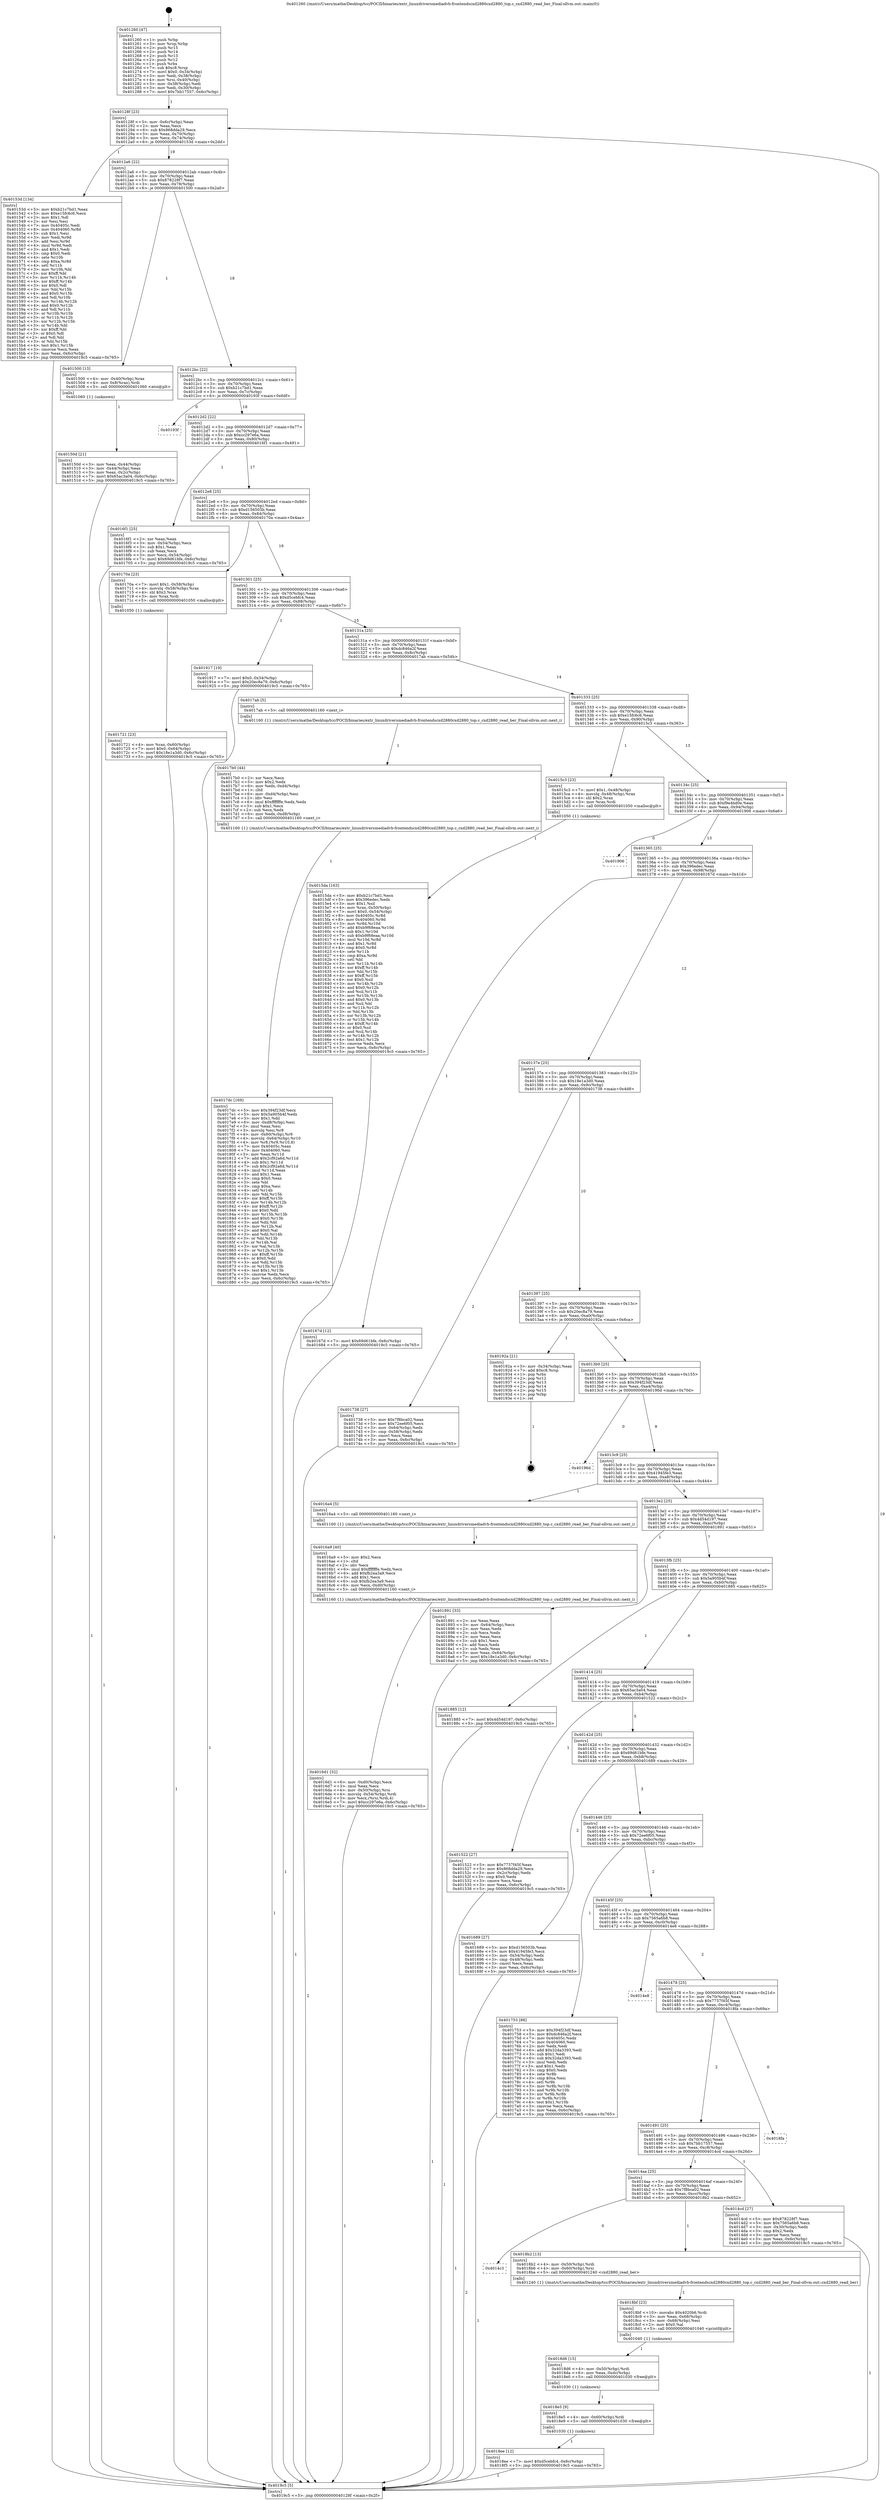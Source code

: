 digraph "0x401260" {
  label = "0x401260 (/mnt/c/Users/mathe/Desktop/tcc/POCII/binaries/extr_linuxdriversmediadvb-frontendscxd2880cxd2880_top.c_cxd2880_read_ber_Final-ollvm.out::main(0))"
  labelloc = "t"
  node[shape=record]

  Entry [label="",width=0.3,height=0.3,shape=circle,fillcolor=black,style=filled]
  "0x40128f" [label="{
     0x40128f [23]\l
     | [instrs]\l
     &nbsp;&nbsp;0x40128f \<+3\>: mov -0x6c(%rbp),%eax\l
     &nbsp;&nbsp;0x401292 \<+2\>: mov %eax,%ecx\l
     &nbsp;&nbsp;0x401294 \<+6\>: sub $0x868dda29,%ecx\l
     &nbsp;&nbsp;0x40129a \<+3\>: mov %eax,-0x70(%rbp)\l
     &nbsp;&nbsp;0x40129d \<+3\>: mov %ecx,-0x74(%rbp)\l
     &nbsp;&nbsp;0x4012a0 \<+6\>: je 000000000040153d \<main+0x2dd\>\l
  }"]
  "0x40153d" [label="{
     0x40153d [134]\l
     | [instrs]\l
     &nbsp;&nbsp;0x40153d \<+5\>: mov $0xb21c7bd1,%eax\l
     &nbsp;&nbsp;0x401542 \<+5\>: mov $0xe15fc6c6,%ecx\l
     &nbsp;&nbsp;0x401547 \<+2\>: mov $0x1,%dl\l
     &nbsp;&nbsp;0x401549 \<+2\>: xor %esi,%esi\l
     &nbsp;&nbsp;0x40154b \<+7\>: mov 0x40405c,%edi\l
     &nbsp;&nbsp;0x401552 \<+8\>: mov 0x404060,%r8d\l
     &nbsp;&nbsp;0x40155a \<+3\>: sub $0x1,%esi\l
     &nbsp;&nbsp;0x40155d \<+3\>: mov %edi,%r9d\l
     &nbsp;&nbsp;0x401560 \<+3\>: add %esi,%r9d\l
     &nbsp;&nbsp;0x401563 \<+4\>: imul %r9d,%edi\l
     &nbsp;&nbsp;0x401567 \<+3\>: and $0x1,%edi\l
     &nbsp;&nbsp;0x40156a \<+3\>: cmp $0x0,%edi\l
     &nbsp;&nbsp;0x40156d \<+4\>: sete %r10b\l
     &nbsp;&nbsp;0x401571 \<+4\>: cmp $0xa,%r8d\l
     &nbsp;&nbsp;0x401575 \<+4\>: setl %r11b\l
     &nbsp;&nbsp;0x401579 \<+3\>: mov %r10b,%bl\l
     &nbsp;&nbsp;0x40157c \<+3\>: xor $0xff,%bl\l
     &nbsp;&nbsp;0x40157f \<+3\>: mov %r11b,%r14b\l
     &nbsp;&nbsp;0x401582 \<+4\>: xor $0xff,%r14b\l
     &nbsp;&nbsp;0x401586 \<+3\>: xor $0x0,%dl\l
     &nbsp;&nbsp;0x401589 \<+3\>: mov %bl,%r15b\l
     &nbsp;&nbsp;0x40158c \<+4\>: and $0x0,%r15b\l
     &nbsp;&nbsp;0x401590 \<+3\>: and %dl,%r10b\l
     &nbsp;&nbsp;0x401593 \<+3\>: mov %r14b,%r12b\l
     &nbsp;&nbsp;0x401596 \<+4\>: and $0x0,%r12b\l
     &nbsp;&nbsp;0x40159a \<+3\>: and %dl,%r11b\l
     &nbsp;&nbsp;0x40159d \<+3\>: or %r10b,%r15b\l
     &nbsp;&nbsp;0x4015a0 \<+3\>: or %r11b,%r12b\l
     &nbsp;&nbsp;0x4015a3 \<+3\>: xor %r12b,%r15b\l
     &nbsp;&nbsp;0x4015a6 \<+3\>: or %r14b,%bl\l
     &nbsp;&nbsp;0x4015a9 \<+3\>: xor $0xff,%bl\l
     &nbsp;&nbsp;0x4015ac \<+3\>: or $0x0,%dl\l
     &nbsp;&nbsp;0x4015af \<+2\>: and %dl,%bl\l
     &nbsp;&nbsp;0x4015b1 \<+3\>: or %bl,%r15b\l
     &nbsp;&nbsp;0x4015b4 \<+4\>: test $0x1,%r15b\l
     &nbsp;&nbsp;0x4015b8 \<+3\>: cmovne %ecx,%eax\l
     &nbsp;&nbsp;0x4015bb \<+3\>: mov %eax,-0x6c(%rbp)\l
     &nbsp;&nbsp;0x4015be \<+5\>: jmp 00000000004019c5 \<main+0x765\>\l
  }"]
  "0x4012a6" [label="{
     0x4012a6 [22]\l
     | [instrs]\l
     &nbsp;&nbsp;0x4012a6 \<+5\>: jmp 00000000004012ab \<main+0x4b\>\l
     &nbsp;&nbsp;0x4012ab \<+3\>: mov -0x70(%rbp),%eax\l
     &nbsp;&nbsp;0x4012ae \<+5\>: sub $0x878228f7,%eax\l
     &nbsp;&nbsp;0x4012b3 \<+3\>: mov %eax,-0x78(%rbp)\l
     &nbsp;&nbsp;0x4012b6 \<+6\>: je 0000000000401500 \<main+0x2a0\>\l
  }"]
  Exit [label="",width=0.3,height=0.3,shape=circle,fillcolor=black,style=filled,peripheries=2]
  "0x401500" [label="{
     0x401500 [13]\l
     | [instrs]\l
     &nbsp;&nbsp;0x401500 \<+4\>: mov -0x40(%rbp),%rax\l
     &nbsp;&nbsp;0x401504 \<+4\>: mov 0x8(%rax),%rdi\l
     &nbsp;&nbsp;0x401508 \<+5\>: call 0000000000401060 \<atoi@plt\>\l
     | [calls]\l
     &nbsp;&nbsp;0x401060 \{1\} (unknown)\l
  }"]
  "0x4012bc" [label="{
     0x4012bc [22]\l
     | [instrs]\l
     &nbsp;&nbsp;0x4012bc \<+5\>: jmp 00000000004012c1 \<main+0x61\>\l
     &nbsp;&nbsp;0x4012c1 \<+3\>: mov -0x70(%rbp),%eax\l
     &nbsp;&nbsp;0x4012c4 \<+5\>: sub $0xb21c7bd1,%eax\l
     &nbsp;&nbsp;0x4012c9 \<+3\>: mov %eax,-0x7c(%rbp)\l
     &nbsp;&nbsp;0x4012cc \<+6\>: je 000000000040193f \<main+0x6df\>\l
  }"]
  "0x4018ee" [label="{
     0x4018ee [12]\l
     | [instrs]\l
     &nbsp;&nbsp;0x4018ee \<+7\>: movl $0xd5cebfc4,-0x6c(%rbp)\l
     &nbsp;&nbsp;0x4018f5 \<+5\>: jmp 00000000004019c5 \<main+0x765\>\l
  }"]
  "0x40193f" [label="{
     0x40193f\l
  }", style=dashed]
  "0x4012d2" [label="{
     0x4012d2 [22]\l
     | [instrs]\l
     &nbsp;&nbsp;0x4012d2 \<+5\>: jmp 00000000004012d7 \<main+0x77\>\l
     &nbsp;&nbsp;0x4012d7 \<+3\>: mov -0x70(%rbp),%eax\l
     &nbsp;&nbsp;0x4012da \<+5\>: sub $0xcc297e6a,%eax\l
     &nbsp;&nbsp;0x4012df \<+3\>: mov %eax,-0x80(%rbp)\l
     &nbsp;&nbsp;0x4012e2 \<+6\>: je 00000000004016f1 \<main+0x491\>\l
  }"]
  "0x4018e5" [label="{
     0x4018e5 [9]\l
     | [instrs]\l
     &nbsp;&nbsp;0x4018e5 \<+4\>: mov -0x60(%rbp),%rdi\l
     &nbsp;&nbsp;0x4018e9 \<+5\>: call 0000000000401030 \<free@plt\>\l
     | [calls]\l
     &nbsp;&nbsp;0x401030 \{1\} (unknown)\l
  }"]
  "0x4016f1" [label="{
     0x4016f1 [25]\l
     | [instrs]\l
     &nbsp;&nbsp;0x4016f1 \<+2\>: xor %eax,%eax\l
     &nbsp;&nbsp;0x4016f3 \<+3\>: mov -0x54(%rbp),%ecx\l
     &nbsp;&nbsp;0x4016f6 \<+3\>: sub $0x1,%eax\l
     &nbsp;&nbsp;0x4016f9 \<+2\>: sub %eax,%ecx\l
     &nbsp;&nbsp;0x4016fb \<+3\>: mov %ecx,-0x54(%rbp)\l
     &nbsp;&nbsp;0x4016fe \<+7\>: movl $0x69d61bfe,-0x6c(%rbp)\l
     &nbsp;&nbsp;0x401705 \<+5\>: jmp 00000000004019c5 \<main+0x765\>\l
  }"]
  "0x4012e8" [label="{
     0x4012e8 [25]\l
     | [instrs]\l
     &nbsp;&nbsp;0x4012e8 \<+5\>: jmp 00000000004012ed \<main+0x8d\>\l
     &nbsp;&nbsp;0x4012ed \<+3\>: mov -0x70(%rbp),%eax\l
     &nbsp;&nbsp;0x4012f0 \<+5\>: sub $0xd156503b,%eax\l
     &nbsp;&nbsp;0x4012f5 \<+6\>: mov %eax,-0x84(%rbp)\l
     &nbsp;&nbsp;0x4012fb \<+6\>: je 000000000040170a \<main+0x4aa\>\l
  }"]
  "0x4018d6" [label="{
     0x4018d6 [15]\l
     | [instrs]\l
     &nbsp;&nbsp;0x4018d6 \<+4\>: mov -0x50(%rbp),%rdi\l
     &nbsp;&nbsp;0x4018da \<+6\>: mov %eax,-0xdc(%rbp)\l
     &nbsp;&nbsp;0x4018e0 \<+5\>: call 0000000000401030 \<free@plt\>\l
     | [calls]\l
     &nbsp;&nbsp;0x401030 \{1\} (unknown)\l
  }"]
  "0x40170a" [label="{
     0x40170a [23]\l
     | [instrs]\l
     &nbsp;&nbsp;0x40170a \<+7\>: movl $0x1,-0x58(%rbp)\l
     &nbsp;&nbsp;0x401711 \<+4\>: movslq -0x58(%rbp),%rax\l
     &nbsp;&nbsp;0x401715 \<+4\>: shl $0x3,%rax\l
     &nbsp;&nbsp;0x401719 \<+3\>: mov %rax,%rdi\l
     &nbsp;&nbsp;0x40171c \<+5\>: call 0000000000401050 \<malloc@plt\>\l
     | [calls]\l
     &nbsp;&nbsp;0x401050 \{1\} (unknown)\l
  }"]
  "0x401301" [label="{
     0x401301 [25]\l
     | [instrs]\l
     &nbsp;&nbsp;0x401301 \<+5\>: jmp 0000000000401306 \<main+0xa6\>\l
     &nbsp;&nbsp;0x401306 \<+3\>: mov -0x70(%rbp),%eax\l
     &nbsp;&nbsp;0x401309 \<+5\>: sub $0xd5cebfc4,%eax\l
     &nbsp;&nbsp;0x40130e \<+6\>: mov %eax,-0x88(%rbp)\l
     &nbsp;&nbsp;0x401314 \<+6\>: je 0000000000401917 \<main+0x6b7\>\l
  }"]
  "0x4018bf" [label="{
     0x4018bf [23]\l
     | [instrs]\l
     &nbsp;&nbsp;0x4018bf \<+10\>: movabs $0x4020b6,%rdi\l
     &nbsp;&nbsp;0x4018c9 \<+3\>: mov %eax,-0x68(%rbp)\l
     &nbsp;&nbsp;0x4018cc \<+3\>: mov -0x68(%rbp),%esi\l
     &nbsp;&nbsp;0x4018cf \<+2\>: mov $0x0,%al\l
     &nbsp;&nbsp;0x4018d1 \<+5\>: call 0000000000401040 \<printf@plt\>\l
     | [calls]\l
     &nbsp;&nbsp;0x401040 \{1\} (unknown)\l
  }"]
  "0x401917" [label="{
     0x401917 [19]\l
     | [instrs]\l
     &nbsp;&nbsp;0x401917 \<+7\>: movl $0x0,-0x34(%rbp)\l
     &nbsp;&nbsp;0x40191e \<+7\>: movl $0x20ec8a79,-0x6c(%rbp)\l
     &nbsp;&nbsp;0x401925 \<+5\>: jmp 00000000004019c5 \<main+0x765\>\l
  }"]
  "0x40131a" [label="{
     0x40131a [25]\l
     | [instrs]\l
     &nbsp;&nbsp;0x40131a \<+5\>: jmp 000000000040131f \<main+0xbf\>\l
     &nbsp;&nbsp;0x40131f \<+3\>: mov -0x70(%rbp),%eax\l
     &nbsp;&nbsp;0x401322 \<+5\>: sub $0xdc846a2f,%eax\l
     &nbsp;&nbsp;0x401327 \<+6\>: mov %eax,-0x8c(%rbp)\l
     &nbsp;&nbsp;0x40132d \<+6\>: je 00000000004017ab \<main+0x54b\>\l
  }"]
  "0x4014c3" [label="{
     0x4014c3\l
  }", style=dashed]
  "0x4017ab" [label="{
     0x4017ab [5]\l
     | [instrs]\l
     &nbsp;&nbsp;0x4017ab \<+5\>: call 0000000000401160 \<next_i\>\l
     | [calls]\l
     &nbsp;&nbsp;0x401160 \{1\} (/mnt/c/Users/mathe/Desktop/tcc/POCII/binaries/extr_linuxdriversmediadvb-frontendscxd2880cxd2880_top.c_cxd2880_read_ber_Final-ollvm.out::next_i)\l
  }"]
  "0x401333" [label="{
     0x401333 [25]\l
     | [instrs]\l
     &nbsp;&nbsp;0x401333 \<+5\>: jmp 0000000000401338 \<main+0xd8\>\l
     &nbsp;&nbsp;0x401338 \<+3\>: mov -0x70(%rbp),%eax\l
     &nbsp;&nbsp;0x40133b \<+5\>: sub $0xe15fc6c6,%eax\l
     &nbsp;&nbsp;0x401340 \<+6\>: mov %eax,-0x90(%rbp)\l
     &nbsp;&nbsp;0x401346 \<+6\>: je 00000000004015c3 \<main+0x363\>\l
  }"]
  "0x4018b2" [label="{
     0x4018b2 [13]\l
     | [instrs]\l
     &nbsp;&nbsp;0x4018b2 \<+4\>: mov -0x50(%rbp),%rdi\l
     &nbsp;&nbsp;0x4018b6 \<+4\>: mov -0x60(%rbp),%rsi\l
     &nbsp;&nbsp;0x4018ba \<+5\>: call 0000000000401240 \<cxd2880_read_ber\>\l
     | [calls]\l
     &nbsp;&nbsp;0x401240 \{1\} (/mnt/c/Users/mathe/Desktop/tcc/POCII/binaries/extr_linuxdriversmediadvb-frontendscxd2880cxd2880_top.c_cxd2880_read_ber_Final-ollvm.out::cxd2880_read_ber)\l
  }"]
  "0x4015c3" [label="{
     0x4015c3 [23]\l
     | [instrs]\l
     &nbsp;&nbsp;0x4015c3 \<+7\>: movl $0x1,-0x48(%rbp)\l
     &nbsp;&nbsp;0x4015ca \<+4\>: movslq -0x48(%rbp),%rax\l
     &nbsp;&nbsp;0x4015ce \<+4\>: shl $0x2,%rax\l
     &nbsp;&nbsp;0x4015d2 \<+3\>: mov %rax,%rdi\l
     &nbsp;&nbsp;0x4015d5 \<+5\>: call 0000000000401050 \<malloc@plt\>\l
     | [calls]\l
     &nbsp;&nbsp;0x401050 \{1\} (unknown)\l
  }"]
  "0x40134c" [label="{
     0x40134c [25]\l
     | [instrs]\l
     &nbsp;&nbsp;0x40134c \<+5\>: jmp 0000000000401351 \<main+0xf1\>\l
     &nbsp;&nbsp;0x401351 \<+3\>: mov -0x70(%rbp),%eax\l
     &nbsp;&nbsp;0x401354 \<+5\>: sub $0xf9e4bd0e,%eax\l
     &nbsp;&nbsp;0x401359 \<+6\>: mov %eax,-0x94(%rbp)\l
     &nbsp;&nbsp;0x40135f \<+6\>: je 0000000000401906 \<main+0x6a6\>\l
  }"]
  "0x4017dc" [label="{
     0x4017dc [169]\l
     | [instrs]\l
     &nbsp;&nbsp;0x4017dc \<+5\>: mov $0x394f23df,%ecx\l
     &nbsp;&nbsp;0x4017e1 \<+5\>: mov $0x5a905b4f,%edx\l
     &nbsp;&nbsp;0x4017e6 \<+3\>: mov $0x1,%dil\l
     &nbsp;&nbsp;0x4017e9 \<+6\>: mov -0xd8(%rbp),%esi\l
     &nbsp;&nbsp;0x4017ef \<+3\>: imul %eax,%esi\l
     &nbsp;&nbsp;0x4017f2 \<+3\>: movslq %esi,%r8\l
     &nbsp;&nbsp;0x4017f5 \<+4\>: mov -0x60(%rbp),%r9\l
     &nbsp;&nbsp;0x4017f9 \<+4\>: movslq -0x64(%rbp),%r10\l
     &nbsp;&nbsp;0x4017fd \<+4\>: mov %r8,(%r9,%r10,8)\l
     &nbsp;&nbsp;0x401801 \<+7\>: mov 0x40405c,%eax\l
     &nbsp;&nbsp;0x401808 \<+7\>: mov 0x404060,%esi\l
     &nbsp;&nbsp;0x40180f \<+3\>: mov %eax,%r11d\l
     &nbsp;&nbsp;0x401812 \<+7\>: add $0x2cf92a6d,%r11d\l
     &nbsp;&nbsp;0x401819 \<+4\>: sub $0x1,%r11d\l
     &nbsp;&nbsp;0x40181d \<+7\>: sub $0x2cf92a6d,%r11d\l
     &nbsp;&nbsp;0x401824 \<+4\>: imul %r11d,%eax\l
     &nbsp;&nbsp;0x401828 \<+3\>: and $0x1,%eax\l
     &nbsp;&nbsp;0x40182b \<+3\>: cmp $0x0,%eax\l
     &nbsp;&nbsp;0x40182e \<+3\>: sete %bl\l
     &nbsp;&nbsp;0x401831 \<+3\>: cmp $0xa,%esi\l
     &nbsp;&nbsp;0x401834 \<+4\>: setl %r14b\l
     &nbsp;&nbsp;0x401838 \<+3\>: mov %bl,%r15b\l
     &nbsp;&nbsp;0x40183b \<+4\>: xor $0xff,%r15b\l
     &nbsp;&nbsp;0x40183f \<+3\>: mov %r14b,%r12b\l
     &nbsp;&nbsp;0x401842 \<+4\>: xor $0xff,%r12b\l
     &nbsp;&nbsp;0x401846 \<+4\>: xor $0x0,%dil\l
     &nbsp;&nbsp;0x40184a \<+3\>: mov %r15b,%r13b\l
     &nbsp;&nbsp;0x40184d \<+4\>: and $0x0,%r13b\l
     &nbsp;&nbsp;0x401851 \<+3\>: and %dil,%bl\l
     &nbsp;&nbsp;0x401854 \<+3\>: mov %r12b,%al\l
     &nbsp;&nbsp;0x401857 \<+2\>: and $0x0,%al\l
     &nbsp;&nbsp;0x401859 \<+3\>: and %dil,%r14b\l
     &nbsp;&nbsp;0x40185c \<+3\>: or %bl,%r13b\l
     &nbsp;&nbsp;0x40185f \<+3\>: or %r14b,%al\l
     &nbsp;&nbsp;0x401862 \<+3\>: xor %al,%r13b\l
     &nbsp;&nbsp;0x401865 \<+3\>: or %r12b,%r15b\l
     &nbsp;&nbsp;0x401868 \<+4\>: xor $0xff,%r15b\l
     &nbsp;&nbsp;0x40186c \<+4\>: or $0x0,%dil\l
     &nbsp;&nbsp;0x401870 \<+3\>: and %dil,%r15b\l
     &nbsp;&nbsp;0x401873 \<+3\>: or %r15b,%r13b\l
     &nbsp;&nbsp;0x401876 \<+4\>: test $0x1,%r13b\l
     &nbsp;&nbsp;0x40187a \<+3\>: cmovne %edx,%ecx\l
     &nbsp;&nbsp;0x40187d \<+3\>: mov %ecx,-0x6c(%rbp)\l
     &nbsp;&nbsp;0x401880 \<+5\>: jmp 00000000004019c5 \<main+0x765\>\l
  }"]
  "0x401906" [label="{
     0x401906\l
  }", style=dashed]
  "0x401365" [label="{
     0x401365 [25]\l
     | [instrs]\l
     &nbsp;&nbsp;0x401365 \<+5\>: jmp 000000000040136a \<main+0x10a\>\l
     &nbsp;&nbsp;0x40136a \<+3\>: mov -0x70(%rbp),%eax\l
     &nbsp;&nbsp;0x40136d \<+5\>: sub $0x396edec,%eax\l
     &nbsp;&nbsp;0x401372 \<+6\>: mov %eax,-0x98(%rbp)\l
     &nbsp;&nbsp;0x401378 \<+6\>: je 000000000040167d \<main+0x41d\>\l
  }"]
  "0x4017b0" [label="{
     0x4017b0 [44]\l
     | [instrs]\l
     &nbsp;&nbsp;0x4017b0 \<+2\>: xor %ecx,%ecx\l
     &nbsp;&nbsp;0x4017b2 \<+5\>: mov $0x2,%edx\l
     &nbsp;&nbsp;0x4017b7 \<+6\>: mov %edx,-0xd4(%rbp)\l
     &nbsp;&nbsp;0x4017bd \<+1\>: cltd\l
     &nbsp;&nbsp;0x4017be \<+6\>: mov -0xd4(%rbp),%esi\l
     &nbsp;&nbsp;0x4017c4 \<+2\>: idiv %esi\l
     &nbsp;&nbsp;0x4017c6 \<+6\>: imul $0xfffffffe,%edx,%edx\l
     &nbsp;&nbsp;0x4017cc \<+3\>: sub $0x1,%ecx\l
     &nbsp;&nbsp;0x4017cf \<+2\>: sub %ecx,%edx\l
     &nbsp;&nbsp;0x4017d1 \<+6\>: mov %edx,-0xd8(%rbp)\l
     &nbsp;&nbsp;0x4017d7 \<+5\>: call 0000000000401160 \<next_i\>\l
     | [calls]\l
     &nbsp;&nbsp;0x401160 \{1\} (/mnt/c/Users/mathe/Desktop/tcc/POCII/binaries/extr_linuxdriversmediadvb-frontendscxd2880cxd2880_top.c_cxd2880_read_ber_Final-ollvm.out::next_i)\l
  }"]
  "0x40167d" [label="{
     0x40167d [12]\l
     | [instrs]\l
     &nbsp;&nbsp;0x40167d \<+7\>: movl $0x69d61bfe,-0x6c(%rbp)\l
     &nbsp;&nbsp;0x401684 \<+5\>: jmp 00000000004019c5 \<main+0x765\>\l
  }"]
  "0x40137e" [label="{
     0x40137e [25]\l
     | [instrs]\l
     &nbsp;&nbsp;0x40137e \<+5\>: jmp 0000000000401383 \<main+0x123\>\l
     &nbsp;&nbsp;0x401383 \<+3\>: mov -0x70(%rbp),%eax\l
     &nbsp;&nbsp;0x401386 \<+5\>: sub $0x18e1a3d0,%eax\l
     &nbsp;&nbsp;0x40138b \<+6\>: mov %eax,-0x9c(%rbp)\l
     &nbsp;&nbsp;0x401391 \<+6\>: je 0000000000401738 \<main+0x4d8\>\l
  }"]
  "0x401721" [label="{
     0x401721 [23]\l
     | [instrs]\l
     &nbsp;&nbsp;0x401721 \<+4\>: mov %rax,-0x60(%rbp)\l
     &nbsp;&nbsp;0x401725 \<+7\>: movl $0x0,-0x64(%rbp)\l
     &nbsp;&nbsp;0x40172c \<+7\>: movl $0x18e1a3d0,-0x6c(%rbp)\l
     &nbsp;&nbsp;0x401733 \<+5\>: jmp 00000000004019c5 \<main+0x765\>\l
  }"]
  "0x401738" [label="{
     0x401738 [27]\l
     | [instrs]\l
     &nbsp;&nbsp;0x401738 \<+5\>: mov $0x7f8bca02,%eax\l
     &nbsp;&nbsp;0x40173d \<+5\>: mov $0x72ee6f05,%ecx\l
     &nbsp;&nbsp;0x401742 \<+3\>: mov -0x64(%rbp),%edx\l
     &nbsp;&nbsp;0x401745 \<+3\>: cmp -0x58(%rbp),%edx\l
     &nbsp;&nbsp;0x401748 \<+3\>: cmovl %ecx,%eax\l
     &nbsp;&nbsp;0x40174b \<+3\>: mov %eax,-0x6c(%rbp)\l
     &nbsp;&nbsp;0x40174e \<+5\>: jmp 00000000004019c5 \<main+0x765\>\l
  }"]
  "0x401397" [label="{
     0x401397 [25]\l
     | [instrs]\l
     &nbsp;&nbsp;0x401397 \<+5\>: jmp 000000000040139c \<main+0x13c\>\l
     &nbsp;&nbsp;0x40139c \<+3\>: mov -0x70(%rbp),%eax\l
     &nbsp;&nbsp;0x40139f \<+5\>: sub $0x20ec8a79,%eax\l
     &nbsp;&nbsp;0x4013a4 \<+6\>: mov %eax,-0xa0(%rbp)\l
     &nbsp;&nbsp;0x4013aa \<+6\>: je 000000000040192a \<main+0x6ca\>\l
  }"]
  "0x4016d1" [label="{
     0x4016d1 [32]\l
     | [instrs]\l
     &nbsp;&nbsp;0x4016d1 \<+6\>: mov -0xd0(%rbp),%ecx\l
     &nbsp;&nbsp;0x4016d7 \<+3\>: imul %eax,%ecx\l
     &nbsp;&nbsp;0x4016da \<+4\>: mov -0x50(%rbp),%rsi\l
     &nbsp;&nbsp;0x4016de \<+4\>: movslq -0x54(%rbp),%rdi\l
     &nbsp;&nbsp;0x4016e2 \<+3\>: mov %ecx,(%rsi,%rdi,4)\l
     &nbsp;&nbsp;0x4016e5 \<+7\>: movl $0xcc297e6a,-0x6c(%rbp)\l
     &nbsp;&nbsp;0x4016ec \<+5\>: jmp 00000000004019c5 \<main+0x765\>\l
  }"]
  "0x40192a" [label="{
     0x40192a [21]\l
     | [instrs]\l
     &nbsp;&nbsp;0x40192a \<+3\>: mov -0x34(%rbp),%eax\l
     &nbsp;&nbsp;0x40192d \<+7\>: add $0xc8,%rsp\l
     &nbsp;&nbsp;0x401934 \<+1\>: pop %rbx\l
     &nbsp;&nbsp;0x401935 \<+2\>: pop %r12\l
     &nbsp;&nbsp;0x401937 \<+2\>: pop %r13\l
     &nbsp;&nbsp;0x401939 \<+2\>: pop %r14\l
     &nbsp;&nbsp;0x40193b \<+2\>: pop %r15\l
     &nbsp;&nbsp;0x40193d \<+1\>: pop %rbp\l
     &nbsp;&nbsp;0x40193e \<+1\>: ret\l
  }"]
  "0x4013b0" [label="{
     0x4013b0 [25]\l
     | [instrs]\l
     &nbsp;&nbsp;0x4013b0 \<+5\>: jmp 00000000004013b5 \<main+0x155\>\l
     &nbsp;&nbsp;0x4013b5 \<+3\>: mov -0x70(%rbp),%eax\l
     &nbsp;&nbsp;0x4013b8 \<+5\>: sub $0x394f23df,%eax\l
     &nbsp;&nbsp;0x4013bd \<+6\>: mov %eax,-0xa4(%rbp)\l
     &nbsp;&nbsp;0x4013c3 \<+6\>: je 000000000040196d \<main+0x70d\>\l
  }"]
  "0x4016a9" [label="{
     0x4016a9 [40]\l
     | [instrs]\l
     &nbsp;&nbsp;0x4016a9 \<+5\>: mov $0x2,%ecx\l
     &nbsp;&nbsp;0x4016ae \<+1\>: cltd\l
     &nbsp;&nbsp;0x4016af \<+2\>: idiv %ecx\l
     &nbsp;&nbsp;0x4016b1 \<+6\>: imul $0xfffffffe,%edx,%ecx\l
     &nbsp;&nbsp;0x4016b7 \<+6\>: add $0xfb2ea3a9,%ecx\l
     &nbsp;&nbsp;0x4016bd \<+3\>: add $0x1,%ecx\l
     &nbsp;&nbsp;0x4016c0 \<+6\>: sub $0xfb2ea3a9,%ecx\l
     &nbsp;&nbsp;0x4016c6 \<+6\>: mov %ecx,-0xd0(%rbp)\l
     &nbsp;&nbsp;0x4016cc \<+5\>: call 0000000000401160 \<next_i\>\l
     | [calls]\l
     &nbsp;&nbsp;0x401160 \{1\} (/mnt/c/Users/mathe/Desktop/tcc/POCII/binaries/extr_linuxdriversmediadvb-frontendscxd2880cxd2880_top.c_cxd2880_read_ber_Final-ollvm.out::next_i)\l
  }"]
  "0x40196d" [label="{
     0x40196d\l
  }", style=dashed]
  "0x4013c9" [label="{
     0x4013c9 [25]\l
     | [instrs]\l
     &nbsp;&nbsp;0x4013c9 \<+5\>: jmp 00000000004013ce \<main+0x16e\>\l
     &nbsp;&nbsp;0x4013ce \<+3\>: mov -0x70(%rbp),%eax\l
     &nbsp;&nbsp;0x4013d1 \<+5\>: sub $0x41945fe3,%eax\l
     &nbsp;&nbsp;0x4013d6 \<+6\>: mov %eax,-0xa8(%rbp)\l
     &nbsp;&nbsp;0x4013dc \<+6\>: je 00000000004016a4 \<main+0x444\>\l
  }"]
  "0x4015da" [label="{
     0x4015da [163]\l
     | [instrs]\l
     &nbsp;&nbsp;0x4015da \<+5\>: mov $0xb21c7bd1,%ecx\l
     &nbsp;&nbsp;0x4015df \<+5\>: mov $0x396edec,%edx\l
     &nbsp;&nbsp;0x4015e4 \<+3\>: mov $0x1,%sil\l
     &nbsp;&nbsp;0x4015e7 \<+4\>: mov %rax,-0x50(%rbp)\l
     &nbsp;&nbsp;0x4015eb \<+7\>: movl $0x0,-0x54(%rbp)\l
     &nbsp;&nbsp;0x4015f2 \<+8\>: mov 0x40405c,%r8d\l
     &nbsp;&nbsp;0x4015fa \<+8\>: mov 0x404060,%r9d\l
     &nbsp;&nbsp;0x401602 \<+3\>: mov %r8d,%r10d\l
     &nbsp;&nbsp;0x401605 \<+7\>: add $0xb9f68eaa,%r10d\l
     &nbsp;&nbsp;0x40160c \<+4\>: sub $0x1,%r10d\l
     &nbsp;&nbsp;0x401610 \<+7\>: sub $0xb9f68eaa,%r10d\l
     &nbsp;&nbsp;0x401617 \<+4\>: imul %r10d,%r8d\l
     &nbsp;&nbsp;0x40161b \<+4\>: and $0x1,%r8d\l
     &nbsp;&nbsp;0x40161f \<+4\>: cmp $0x0,%r8d\l
     &nbsp;&nbsp;0x401623 \<+4\>: sete %r11b\l
     &nbsp;&nbsp;0x401627 \<+4\>: cmp $0xa,%r9d\l
     &nbsp;&nbsp;0x40162b \<+3\>: setl %bl\l
     &nbsp;&nbsp;0x40162e \<+3\>: mov %r11b,%r14b\l
     &nbsp;&nbsp;0x401631 \<+4\>: xor $0xff,%r14b\l
     &nbsp;&nbsp;0x401635 \<+3\>: mov %bl,%r15b\l
     &nbsp;&nbsp;0x401638 \<+4\>: xor $0xff,%r15b\l
     &nbsp;&nbsp;0x40163c \<+4\>: xor $0x0,%sil\l
     &nbsp;&nbsp;0x401640 \<+3\>: mov %r14b,%r12b\l
     &nbsp;&nbsp;0x401643 \<+4\>: and $0x0,%r12b\l
     &nbsp;&nbsp;0x401647 \<+3\>: and %sil,%r11b\l
     &nbsp;&nbsp;0x40164a \<+3\>: mov %r15b,%r13b\l
     &nbsp;&nbsp;0x40164d \<+4\>: and $0x0,%r13b\l
     &nbsp;&nbsp;0x401651 \<+3\>: and %sil,%bl\l
     &nbsp;&nbsp;0x401654 \<+3\>: or %r11b,%r12b\l
     &nbsp;&nbsp;0x401657 \<+3\>: or %bl,%r13b\l
     &nbsp;&nbsp;0x40165a \<+3\>: xor %r13b,%r12b\l
     &nbsp;&nbsp;0x40165d \<+3\>: or %r15b,%r14b\l
     &nbsp;&nbsp;0x401660 \<+4\>: xor $0xff,%r14b\l
     &nbsp;&nbsp;0x401664 \<+4\>: or $0x0,%sil\l
     &nbsp;&nbsp;0x401668 \<+3\>: and %sil,%r14b\l
     &nbsp;&nbsp;0x40166b \<+3\>: or %r14b,%r12b\l
     &nbsp;&nbsp;0x40166e \<+4\>: test $0x1,%r12b\l
     &nbsp;&nbsp;0x401672 \<+3\>: cmovne %edx,%ecx\l
     &nbsp;&nbsp;0x401675 \<+3\>: mov %ecx,-0x6c(%rbp)\l
     &nbsp;&nbsp;0x401678 \<+5\>: jmp 00000000004019c5 \<main+0x765\>\l
  }"]
  "0x4016a4" [label="{
     0x4016a4 [5]\l
     | [instrs]\l
     &nbsp;&nbsp;0x4016a4 \<+5\>: call 0000000000401160 \<next_i\>\l
     | [calls]\l
     &nbsp;&nbsp;0x401160 \{1\} (/mnt/c/Users/mathe/Desktop/tcc/POCII/binaries/extr_linuxdriversmediadvb-frontendscxd2880cxd2880_top.c_cxd2880_read_ber_Final-ollvm.out::next_i)\l
  }"]
  "0x4013e2" [label="{
     0x4013e2 [25]\l
     | [instrs]\l
     &nbsp;&nbsp;0x4013e2 \<+5\>: jmp 00000000004013e7 \<main+0x187\>\l
     &nbsp;&nbsp;0x4013e7 \<+3\>: mov -0x70(%rbp),%eax\l
     &nbsp;&nbsp;0x4013ea \<+5\>: sub $0x4d54d197,%eax\l
     &nbsp;&nbsp;0x4013ef \<+6\>: mov %eax,-0xac(%rbp)\l
     &nbsp;&nbsp;0x4013f5 \<+6\>: je 0000000000401891 \<main+0x631\>\l
  }"]
  "0x40150d" [label="{
     0x40150d [21]\l
     | [instrs]\l
     &nbsp;&nbsp;0x40150d \<+3\>: mov %eax,-0x44(%rbp)\l
     &nbsp;&nbsp;0x401510 \<+3\>: mov -0x44(%rbp),%eax\l
     &nbsp;&nbsp;0x401513 \<+3\>: mov %eax,-0x2c(%rbp)\l
     &nbsp;&nbsp;0x401516 \<+7\>: movl $0x65ac3a04,-0x6c(%rbp)\l
     &nbsp;&nbsp;0x40151d \<+5\>: jmp 00000000004019c5 \<main+0x765\>\l
  }"]
  "0x401891" [label="{
     0x401891 [33]\l
     | [instrs]\l
     &nbsp;&nbsp;0x401891 \<+2\>: xor %eax,%eax\l
     &nbsp;&nbsp;0x401893 \<+3\>: mov -0x64(%rbp),%ecx\l
     &nbsp;&nbsp;0x401896 \<+2\>: mov %eax,%edx\l
     &nbsp;&nbsp;0x401898 \<+2\>: sub %ecx,%edx\l
     &nbsp;&nbsp;0x40189a \<+2\>: mov %eax,%ecx\l
     &nbsp;&nbsp;0x40189c \<+3\>: sub $0x1,%ecx\l
     &nbsp;&nbsp;0x40189f \<+2\>: add %ecx,%edx\l
     &nbsp;&nbsp;0x4018a1 \<+2\>: sub %edx,%eax\l
     &nbsp;&nbsp;0x4018a3 \<+3\>: mov %eax,-0x64(%rbp)\l
     &nbsp;&nbsp;0x4018a6 \<+7\>: movl $0x18e1a3d0,-0x6c(%rbp)\l
     &nbsp;&nbsp;0x4018ad \<+5\>: jmp 00000000004019c5 \<main+0x765\>\l
  }"]
  "0x4013fb" [label="{
     0x4013fb [25]\l
     | [instrs]\l
     &nbsp;&nbsp;0x4013fb \<+5\>: jmp 0000000000401400 \<main+0x1a0\>\l
     &nbsp;&nbsp;0x401400 \<+3\>: mov -0x70(%rbp),%eax\l
     &nbsp;&nbsp;0x401403 \<+5\>: sub $0x5a905b4f,%eax\l
     &nbsp;&nbsp;0x401408 \<+6\>: mov %eax,-0xb0(%rbp)\l
     &nbsp;&nbsp;0x40140e \<+6\>: je 0000000000401885 \<main+0x625\>\l
  }"]
  "0x401260" [label="{
     0x401260 [47]\l
     | [instrs]\l
     &nbsp;&nbsp;0x401260 \<+1\>: push %rbp\l
     &nbsp;&nbsp;0x401261 \<+3\>: mov %rsp,%rbp\l
     &nbsp;&nbsp;0x401264 \<+2\>: push %r15\l
     &nbsp;&nbsp;0x401266 \<+2\>: push %r14\l
     &nbsp;&nbsp;0x401268 \<+2\>: push %r13\l
     &nbsp;&nbsp;0x40126a \<+2\>: push %r12\l
     &nbsp;&nbsp;0x40126c \<+1\>: push %rbx\l
     &nbsp;&nbsp;0x40126d \<+7\>: sub $0xc8,%rsp\l
     &nbsp;&nbsp;0x401274 \<+7\>: movl $0x0,-0x34(%rbp)\l
     &nbsp;&nbsp;0x40127b \<+3\>: mov %edi,-0x38(%rbp)\l
     &nbsp;&nbsp;0x40127e \<+4\>: mov %rsi,-0x40(%rbp)\l
     &nbsp;&nbsp;0x401282 \<+3\>: mov -0x38(%rbp),%edi\l
     &nbsp;&nbsp;0x401285 \<+3\>: mov %edi,-0x30(%rbp)\l
     &nbsp;&nbsp;0x401288 \<+7\>: movl $0x7bb17557,-0x6c(%rbp)\l
  }"]
  "0x401885" [label="{
     0x401885 [12]\l
     | [instrs]\l
     &nbsp;&nbsp;0x401885 \<+7\>: movl $0x4d54d197,-0x6c(%rbp)\l
     &nbsp;&nbsp;0x40188c \<+5\>: jmp 00000000004019c5 \<main+0x765\>\l
  }"]
  "0x401414" [label="{
     0x401414 [25]\l
     | [instrs]\l
     &nbsp;&nbsp;0x401414 \<+5\>: jmp 0000000000401419 \<main+0x1b9\>\l
     &nbsp;&nbsp;0x401419 \<+3\>: mov -0x70(%rbp),%eax\l
     &nbsp;&nbsp;0x40141c \<+5\>: sub $0x65ac3a04,%eax\l
     &nbsp;&nbsp;0x401421 \<+6\>: mov %eax,-0xb4(%rbp)\l
     &nbsp;&nbsp;0x401427 \<+6\>: je 0000000000401522 \<main+0x2c2\>\l
  }"]
  "0x4019c5" [label="{
     0x4019c5 [5]\l
     | [instrs]\l
     &nbsp;&nbsp;0x4019c5 \<+5\>: jmp 000000000040128f \<main+0x2f\>\l
  }"]
  "0x401522" [label="{
     0x401522 [27]\l
     | [instrs]\l
     &nbsp;&nbsp;0x401522 \<+5\>: mov $0x7737f45f,%eax\l
     &nbsp;&nbsp;0x401527 \<+5\>: mov $0x868dda29,%ecx\l
     &nbsp;&nbsp;0x40152c \<+3\>: mov -0x2c(%rbp),%edx\l
     &nbsp;&nbsp;0x40152f \<+3\>: cmp $0x0,%edx\l
     &nbsp;&nbsp;0x401532 \<+3\>: cmove %ecx,%eax\l
     &nbsp;&nbsp;0x401535 \<+3\>: mov %eax,-0x6c(%rbp)\l
     &nbsp;&nbsp;0x401538 \<+5\>: jmp 00000000004019c5 \<main+0x765\>\l
  }"]
  "0x40142d" [label="{
     0x40142d [25]\l
     | [instrs]\l
     &nbsp;&nbsp;0x40142d \<+5\>: jmp 0000000000401432 \<main+0x1d2\>\l
     &nbsp;&nbsp;0x401432 \<+3\>: mov -0x70(%rbp),%eax\l
     &nbsp;&nbsp;0x401435 \<+5\>: sub $0x69d61bfe,%eax\l
     &nbsp;&nbsp;0x40143a \<+6\>: mov %eax,-0xb8(%rbp)\l
     &nbsp;&nbsp;0x401440 \<+6\>: je 0000000000401689 \<main+0x429\>\l
  }"]
  "0x4014aa" [label="{
     0x4014aa [25]\l
     | [instrs]\l
     &nbsp;&nbsp;0x4014aa \<+5\>: jmp 00000000004014af \<main+0x24f\>\l
     &nbsp;&nbsp;0x4014af \<+3\>: mov -0x70(%rbp),%eax\l
     &nbsp;&nbsp;0x4014b2 \<+5\>: sub $0x7f8bca02,%eax\l
     &nbsp;&nbsp;0x4014b7 \<+6\>: mov %eax,-0xcc(%rbp)\l
     &nbsp;&nbsp;0x4014bd \<+6\>: je 00000000004018b2 \<main+0x652\>\l
  }"]
  "0x401689" [label="{
     0x401689 [27]\l
     | [instrs]\l
     &nbsp;&nbsp;0x401689 \<+5\>: mov $0xd156503b,%eax\l
     &nbsp;&nbsp;0x40168e \<+5\>: mov $0x41945fe3,%ecx\l
     &nbsp;&nbsp;0x401693 \<+3\>: mov -0x54(%rbp),%edx\l
     &nbsp;&nbsp;0x401696 \<+3\>: cmp -0x48(%rbp),%edx\l
     &nbsp;&nbsp;0x401699 \<+3\>: cmovl %ecx,%eax\l
     &nbsp;&nbsp;0x40169c \<+3\>: mov %eax,-0x6c(%rbp)\l
     &nbsp;&nbsp;0x40169f \<+5\>: jmp 00000000004019c5 \<main+0x765\>\l
  }"]
  "0x401446" [label="{
     0x401446 [25]\l
     | [instrs]\l
     &nbsp;&nbsp;0x401446 \<+5\>: jmp 000000000040144b \<main+0x1eb\>\l
     &nbsp;&nbsp;0x40144b \<+3\>: mov -0x70(%rbp),%eax\l
     &nbsp;&nbsp;0x40144e \<+5\>: sub $0x72ee6f05,%eax\l
     &nbsp;&nbsp;0x401453 \<+6\>: mov %eax,-0xbc(%rbp)\l
     &nbsp;&nbsp;0x401459 \<+6\>: je 0000000000401753 \<main+0x4f3\>\l
  }"]
  "0x4014cd" [label="{
     0x4014cd [27]\l
     | [instrs]\l
     &nbsp;&nbsp;0x4014cd \<+5\>: mov $0x878228f7,%eax\l
     &nbsp;&nbsp;0x4014d2 \<+5\>: mov $0x7565a6b8,%ecx\l
     &nbsp;&nbsp;0x4014d7 \<+3\>: mov -0x30(%rbp),%edx\l
     &nbsp;&nbsp;0x4014da \<+3\>: cmp $0x2,%edx\l
     &nbsp;&nbsp;0x4014dd \<+3\>: cmovne %ecx,%eax\l
     &nbsp;&nbsp;0x4014e0 \<+3\>: mov %eax,-0x6c(%rbp)\l
     &nbsp;&nbsp;0x4014e3 \<+5\>: jmp 00000000004019c5 \<main+0x765\>\l
  }"]
  "0x401753" [label="{
     0x401753 [88]\l
     | [instrs]\l
     &nbsp;&nbsp;0x401753 \<+5\>: mov $0x394f23df,%eax\l
     &nbsp;&nbsp;0x401758 \<+5\>: mov $0xdc846a2f,%ecx\l
     &nbsp;&nbsp;0x40175d \<+7\>: mov 0x40405c,%edx\l
     &nbsp;&nbsp;0x401764 \<+7\>: mov 0x404060,%esi\l
     &nbsp;&nbsp;0x40176b \<+2\>: mov %edx,%edi\l
     &nbsp;&nbsp;0x40176d \<+6\>: add $0x32da3393,%edi\l
     &nbsp;&nbsp;0x401773 \<+3\>: sub $0x1,%edi\l
     &nbsp;&nbsp;0x401776 \<+6\>: sub $0x32da3393,%edi\l
     &nbsp;&nbsp;0x40177c \<+3\>: imul %edi,%edx\l
     &nbsp;&nbsp;0x40177f \<+3\>: and $0x1,%edx\l
     &nbsp;&nbsp;0x401782 \<+3\>: cmp $0x0,%edx\l
     &nbsp;&nbsp;0x401785 \<+4\>: sete %r8b\l
     &nbsp;&nbsp;0x401789 \<+3\>: cmp $0xa,%esi\l
     &nbsp;&nbsp;0x40178c \<+4\>: setl %r9b\l
     &nbsp;&nbsp;0x401790 \<+3\>: mov %r8b,%r10b\l
     &nbsp;&nbsp;0x401793 \<+3\>: and %r9b,%r10b\l
     &nbsp;&nbsp;0x401796 \<+3\>: xor %r9b,%r8b\l
     &nbsp;&nbsp;0x401799 \<+3\>: or %r8b,%r10b\l
     &nbsp;&nbsp;0x40179c \<+4\>: test $0x1,%r10b\l
     &nbsp;&nbsp;0x4017a0 \<+3\>: cmovne %ecx,%eax\l
     &nbsp;&nbsp;0x4017a3 \<+3\>: mov %eax,-0x6c(%rbp)\l
     &nbsp;&nbsp;0x4017a6 \<+5\>: jmp 00000000004019c5 \<main+0x765\>\l
  }"]
  "0x40145f" [label="{
     0x40145f [25]\l
     | [instrs]\l
     &nbsp;&nbsp;0x40145f \<+5\>: jmp 0000000000401464 \<main+0x204\>\l
     &nbsp;&nbsp;0x401464 \<+3\>: mov -0x70(%rbp),%eax\l
     &nbsp;&nbsp;0x401467 \<+5\>: sub $0x7565a6b8,%eax\l
     &nbsp;&nbsp;0x40146c \<+6\>: mov %eax,-0xc0(%rbp)\l
     &nbsp;&nbsp;0x401472 \<+6\>: je 00000000004014e8 \<main+0x288\>\l
  }"]
  "0x401491" [label="{
     0x401491 [25]\l
     | [instrs]\l
     &nbsp;&nbsp;0x401491 \<+5\>: jmp 0000000000401496 \<main+0x236\>\l
     &nbsp;&nbsp;0x401496 \<+3\>: mov -0x70(%rbp),%eax\l
     &nbsp;&nbsp;0x401499 \<+5\>: sub $0x7bb17557,%eax\l
     &nbsp;&nbsp;0x40149e \<+6\>: mov %eax,-0xc8(%rbp)\l
     &nbsp;&nbsp;0x4014a4 \<+6\>: je 00000000004014cd \<main+0x26d\>\l
  }"]
  "0x4014e8" [label="{
     0x4014e8\l
  }", style=dashed]
  "0x401478" [label="{
     0x401478 [25]\l
     | [instrs]\l
     &nbsp;&nbsp;0x401478 \<+5\>: jmp 000000000040147d \<main+0x21d\>\l
     &nbsp;&nbsp;0x40147d \<+3\>: mov -0x70(%rbp),%eax\l
     &nbsp;&nbsp;0x401480 \<+5\>: sub $0x7737f45f,%eax\l
     &nbsp;&nbsp;0x401485 \<+6\>: mov %eax,-0xc4(%rbp)\l
     &nbsp;&nbsp;0x40148b \<+6\>: je 00000000004018fa \<main+0x69a\>\l
  }"]
  "0x4018fa" [label="{
     0x4018fa\l
  }", style=dashed]
  Entry -> "0x401260" [label=" 1"]
  "0x40128f" -> "0x40153d" [label=" 1"]
  "0x40128f" -> "0x4012a6" [label=" 19"]
  "0x40192a" -> Exit [label=" 1"]
  "0x4012a6" -> "0x401500" [label=" 1"]
  "0x4012a6" -> "0x4012bc" [label=" 18"]
  "0x401917" -> "0x4019c5" [label=" 1"]
  "0x4012bc" -> "0x40193f" [label=" 0"]
  "0x4012bc" -> "0x4012d2" [label=" 18"]
  "0x4018ee" -> "0x4019c5" [label=" 1"]
  "0x4012d2" -> "0x4016f1" [label=" 1"]
  "0x4012d2" -> "0x4012e8" [label=" 17"]
  "0x4018e5" -> "0x4018ee" [label=" 1"]
  "0x4012e8" -> "0x40170a" [label=" 1"]
  "0x4012e8" -> "0x401301" [label=" 16"]
  "0x4018d6" -> "0x4018e5" [label=" 1"]
  "0x401301" -> "0x401917" [label=" 1"]
  "0x401301" -> "0x40131a" [label=" 15"]
  "0x4018bf" -> "0x4018d6" [label=" 1"]
  "0x40131a" -> "0x4017ab" [label=" 1"]
  "0x40131a" -> "0x401333" [label=" 14"]
  "0x4018b2" -> "0x4018bf" [label=" 1"]
  "0x401333" -> "0x4015c3" [label=" 1"]
  "0x401333" -> "0x40134c" [label=" 13"]
  "0x4014aa" -> "0x4014c3" [label=" 0"]
  "0x40134c" -> "0x401906" [label=" 0"]
  "0x40134c" -> "0x401365" [label=" 13"]
  "0x4014aa" -> "0x4018b2" [label=" 1"]
  "0x401365" -> "0x40167d" [label=" 1"]
  "0x401365" -> "0x40137e" [label=" 12"]
  "0x401891" -> "0x4019c5" [label=" 1"]
  "0x40137e" -> "0x401738" [label=" 2"]
  "0x40137e" -> "0x401397" [label=" 10"]
  "0x401885" -> "0x4019c5" [label=" 1"]
  "0x401397" -> "0x40192a" [label=" 1"]
  "0x401397" -> "0x4013b0" [label=" 9"]
  "0x4017dc" -> "0x4019c5" [label=" 1"]
  "0x4013b0" -> "0x40196d" [label=" 0"]
  "0x4013b0" -> "0x4013c9" [label=" 9"]
  "0x4017b0" -> "0x4017dc" [label=" 1"]
  "0x4013c9" -> "0x4016a4" [label=" 1"]
  "0x4013c9" -> "0x4013e2" [label=" 8"]
  "0x4017ab" -> "0x4017b0" [label=" 1"]
  "0x4013e2" -> "0x401891" [label=" 1"]
  "0x4013e2" -> "0x4013fb" [label=" 7"]
  "0x401753" -> "0x4019c5" [label=" 1"]
  "0x4013fb" -> "0x401885" [label=" 1"]
  "0x4013fb" -> "0x401414" [label=" 6"]
  "0x401738" -> "0x4019c5" [label=" 2"]
  "0x401414" -> "0x401522" [label=" 1"]
  "0x401414" -> "0x40142d" [label=" 5"]
  "0x401721" -> "0x4019c5" [label=" 1"]
  "0x40142d" -> "0x401689" [label=" 2"]
  "0x40142d" -> "0x401446" [label=" 3"]
  "0x40170a" -> "0x401721" [label=" 1"]
  "0x401446" -> "0x401753" [label=" 1"]
  "0x401446" -> "0x40145f" [label=" 2"]
  "0x4016f1" -> "0x4019c5" [label=" 1"]
  "0x40145f" -> "0x4014e8" [label=" 0"]
  "0x40145f" -> "0x401478" [label=" 2"]
  "0x4016a9" -> "0x4016d1" [label=" 1"]
  "0x401478" -> "0x4018fa" [label=" 0"]
  "0x401478" -> "0x401491" [label=" 2"]
  "0x4016d1" -> "0x4019c5" [label=" 1"]
  "0x401491" -> "0x4014cd" [label=" 1"]
  "0x401491" -> "0x4014aa" [label=" 1"]
  "0x4014cd" -> "0x4019c5" [label=" 1"]
  "0x401260" -> "0x40128f" [label=" 1"]
  "0x4019c5" -> "0x40128f" [label=" 19"]
  "0x401500" -> "0x40150d" [label=" 1"]
  "0x40150d" -> "0x4019c5" [label=" 1"]
  "0x401522" -> "0x4019c5" [label=" 1"]
  "0x40153d" -> "0x4019c5" [label=" 1"]
  "0x4015c3" -> "0x4015da" [label=" 1"]
  "0x4015da" -> "0x4019c5" [label=" 1"]
  "0x40167d" -> "0x4019c5" [label=" 1"]
  "0x401689" -> "0x4019c5" [label=" 2"]
  "0x4016a4" -> "0x4016a9" [label=" 1"]
}
